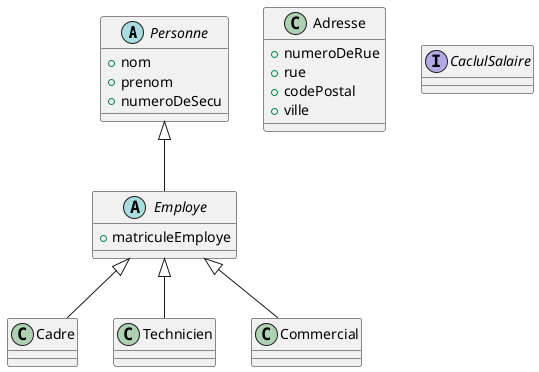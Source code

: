 @startuml
'https://plantuml.com/class-diagram

abstract class Personne {
    +nom
    +prenom
    +numeroDeSecu
}

class Adresse {
    +numeroDeRue
    +rue
    +codePostal
    +ville
}

abstract class Employe extends Personne {
    +matriculeEmploye
}

class Cadre extends Employe{

}

class Technicien extends Employe{

}

class Commercial extends Employe{

}

interface CaclulSalaire {

}

@enduml